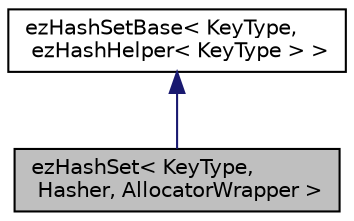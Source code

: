 digraph "ezHashSet&lt; KeyType, Hasher, AllocatorWrapper &gt;"
{
 // LATEX_PDF_SIZE
  edge [fontname="Helvetica",fontsize="10",labelfontname="Helvetica",labelfontsize="10"];
  node [fontname="Helvetica",fontsize="10",shape=record];
  Node1 [label="ezHashSet\< KeyType,\l Hasher, AllocatorWrapper \>",height=0.2,width=0.4,color="black", fillcolor="grey75", style="filled", fontcolor="black",tooltip=" "];
  Node2 -> Node1 [dir="back",color="midnightblue",fontsize="10",style="solid",fontname="Helvetica"];
  Node2 [label="ezHashSetBase\< KeyType,\l ezHashHelper\< KeyType \> \>",height=0.2,width=0.4,color="black", fillcolor="white", style="filled",URL="$db/d4d/classez_hash_set_base.htm",tooltip=" "];
}
